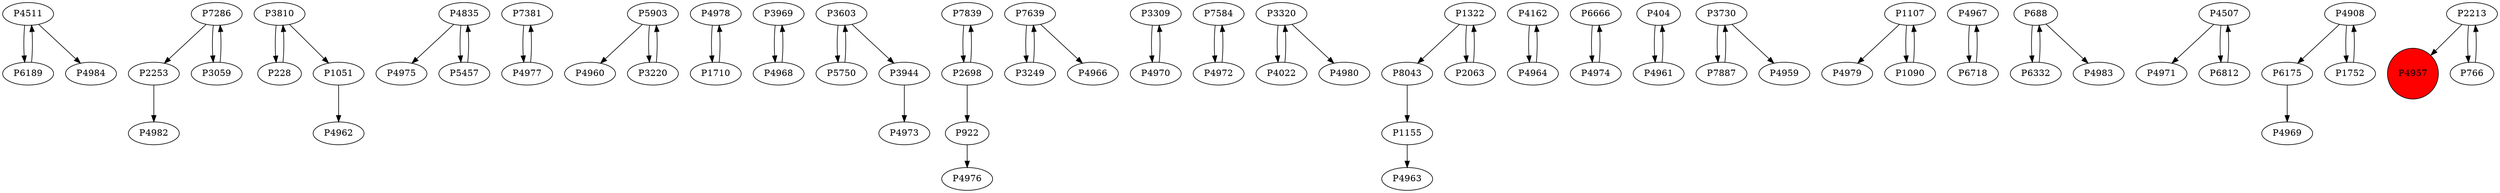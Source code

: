 digraph {
	P4511 -> P6189
	P2253 -> P4982
	P3810 -> P228
	P4835 -> P4975
	P7381 -> P4977
	P5903 -> P4960
	P3220 -> P5903
	P4978 -> P1710
	P3969 -> P4968
	P3603 -> P5750
	P7839 -> P2698
	P7639 -> P3249
	P3309 -> P4970
	P7584 -> P4972
	P3320 -> P4022
	P1322 -> P8043
	P4835 -> P5457
	P2063 -> P1322
	P4162 -> P4964
	P6666 -> P4974
	P404 -> P4961
	P4977 -> P7381
	P2698 -> P7839
	P4968 -> P3969
	P4974 -> P6666
	P3730 -> P7887
	P4511 -> P4984
	P2698 -> P922
	P1107 -> P4979
	P3320 -> P4980
	P4967 -> P6718
	P228 -> P3810
	P6189 -> P4511
	P1051 -> P4962
	P7286 -> P2253
	P688 -> P6332
	P4507 -> P4971
	P6718 -> P4967
	P6175 -> P4969
	P3603 -> P3944
	P1710 -> P4978
	P6812 -> P4507
	P5903 -> P3220
	P5457 -> P4835
	P3059 -> P7286
	P3810 -> P1051
	P7286 -> P3059
	P2213 -> P4957
	P7639 -> P4966
	P4022 -> P3320
	P4964 -> P4162
	P4507 -> P6812
	P6332 -> P688
	P4908 -> P6175
	P4908 -> P1752
	P3249 -> P7639
	P2213 -> P766
	P1107 -> P1090
	P8043 -> P1155
	P4972 -> P7584
	P1090 -> P1107
	P1322 -> P2063
	P4970 -> P3309
	P1155 -> P4963
	P766 -> P2213
	P4961 -> P404
	P1752 -> P4908
	P3944 -> P4973
	P688 -> P4983
	P7887 -> P3730
	P3730 -> P4959
	P5750 -> P3603
	P922 -> P4976
	P4957 [shape=circle]
	P4957 [style=filled]
	P4957 [fillcolor=red]
}